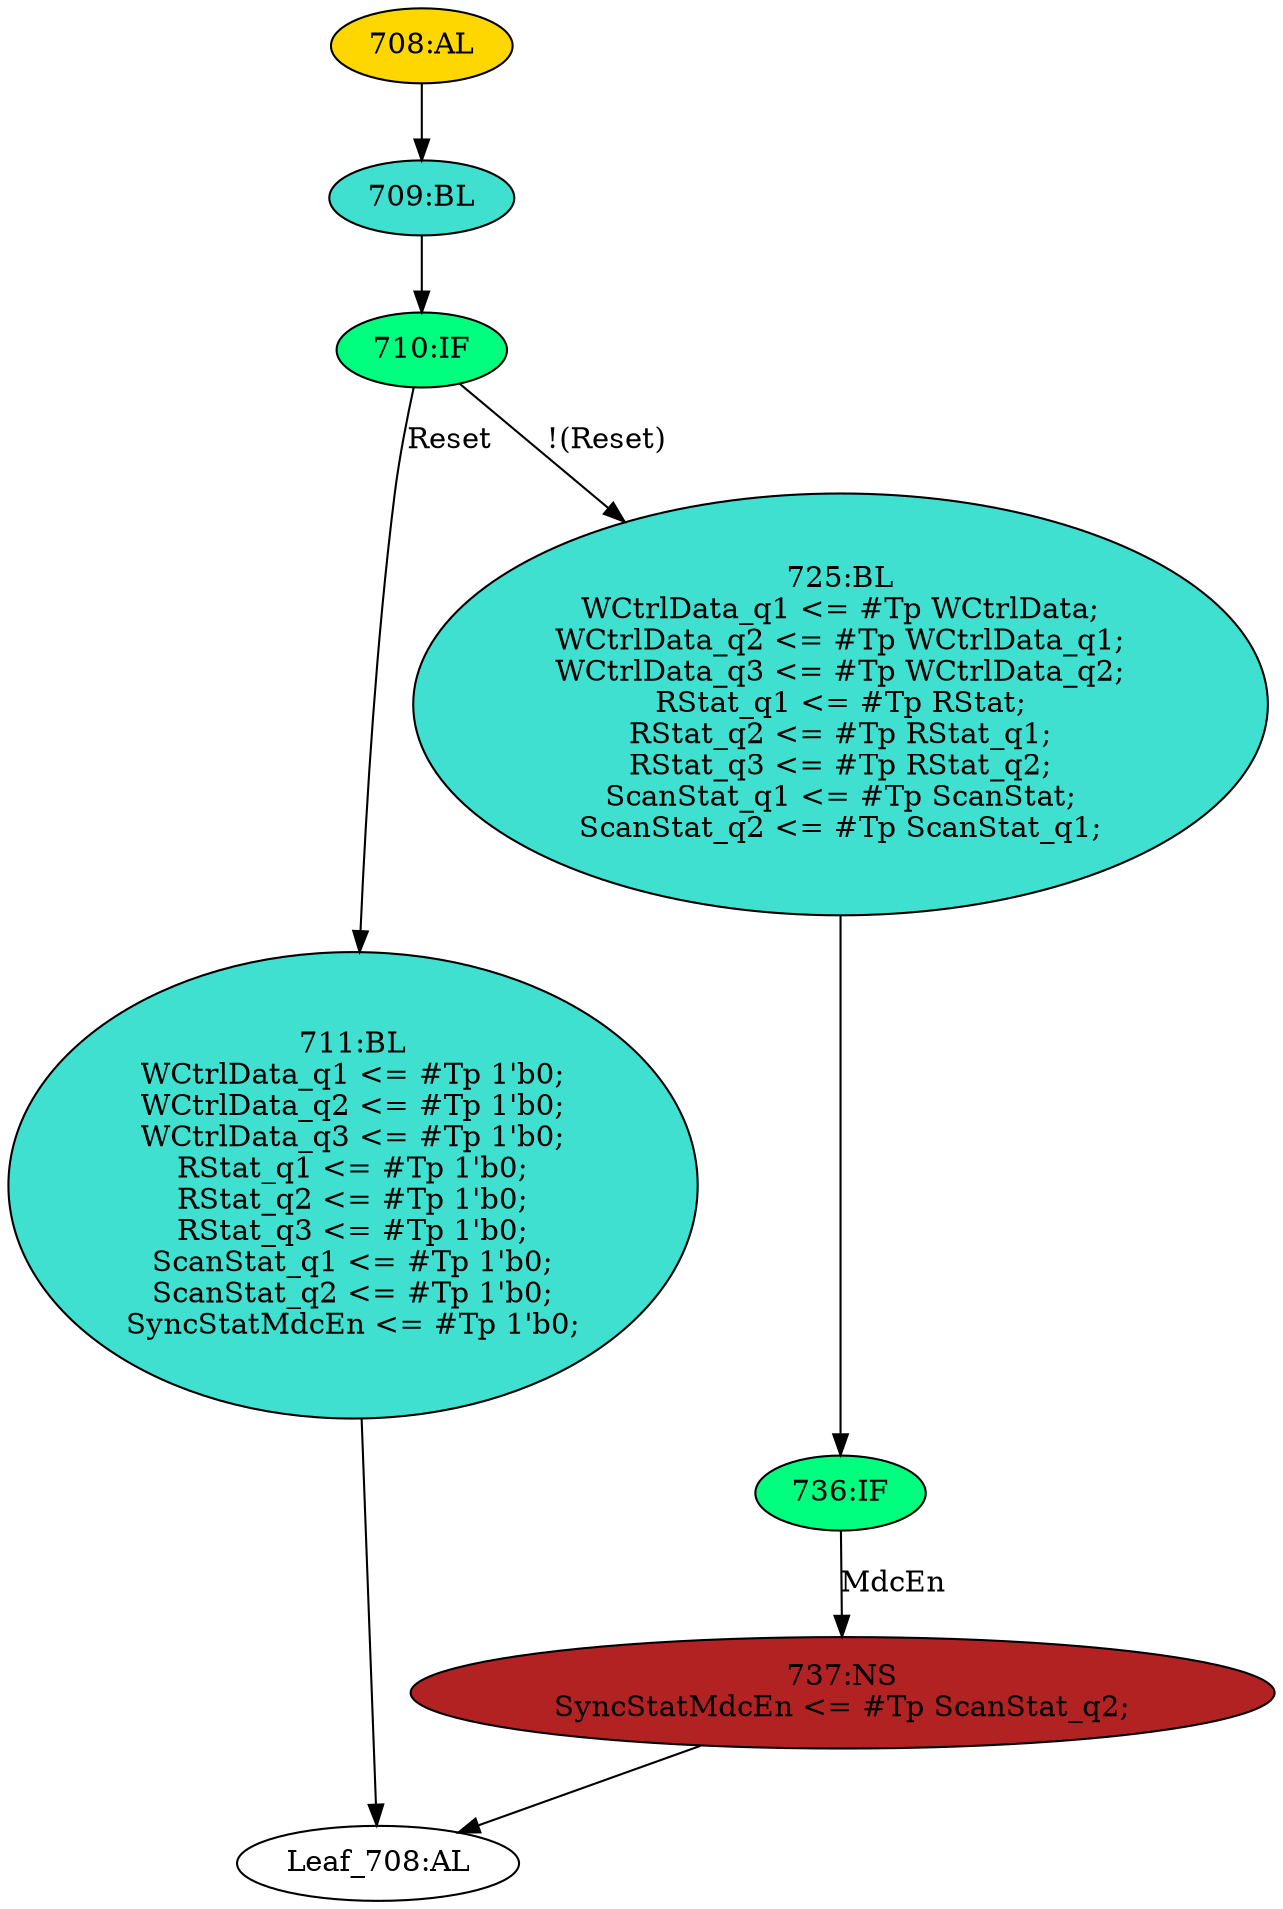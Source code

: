 strict digraph "" {
	node [label="\N"];
	"709:BL"	 [ast="<pyverilog.vparser.ast.Block object at 0x7f415540bbd0>",
		fillcolor=turquoise,
		label="709:BL",
		statements="[]",
		style=filled,
		typ=Block];
	"710:IF"	 [ast="<pyverilog.vparser.ast.IfStatement object at 0x7f415540be10>",
		fillcolor=springgreen,
		label="710:IF",
		statements="[]",
		style=filled,
		typ=IfStatement];
	"709:BL" -> "710:IF"	 [cond="[]",
		lineno=None];
	"Leaf_708:AL"	 [def_var="['RStat_q1', 'RStat_q2', 'RStat_q3', 'WCtrlData_q1', 'WCtrlData_q2', 'WCtrlData_q3', 'SyncStatMdcEn', 'ScanStat_q1', 'ScanStat_q2']",
		label="Leaf_708:AL"];
	"708:AL"	 [ast="<pyverilog.vparser.ast.Always object at 0x7f4155413310>",
		clk_sens=True,
		fillcolor=gold,
		label="708:AL",
		sens="['Clk', 'Reset']",
		statements="[]",
		style=filled,
		typ=Always,
		use_var="['Reset', 'RStat_q1', 'RStat_q2', 'WCtrlData_q1', 'WCtrlData_q2', 'RStat', 'WCtrlData', 'ScanStat', 'MdcEn', 'ScanStat_q1', 'ScanStat_\
q2']"];
	"708:AL" -> "709:BL"	 [cond="[]",
		lineno=None];
	"736:IF"	 [ast="<pyverilog.vparser.ast.IfStatement object at 0x7f4155411f10>",
		fillcolor=springgreen,
		label="736:IF",
		statements="[]",
		style=filled,
		typ=IfStatement];
	"737:NS"	 [ast="<pyverilog.vparser.ast.NonblockingSubstitution object at 0x7f4155411f90>",
		fillcolor=firebrick,
		label="737:NS
SyncStatMdcEn <= #Tp ScanStat_q2;",
		statements="[<pyverilog.vparser.ast.NonblockingSubstitution object at 0x7f4155411f90>]",
		style=filled,
		typ=NonblockingSubstitution];
	"736:IF" -> "737:NS"	 [cond="['MdcEn']",
		label=MdcEn,
		lineno=736];
	"711:BL"	 [ast="<pyverilog.vparser.ast.Block object at 0x7f4155412210>",
		fillcolor=turquoise,
		label="711:BL
WCtrlData_q1 <= #Tp 1'b0;
WCtrlData_q2 <= #Tp 1'b0;
WCtrlData_q3 <= #Tp 1'b0;
RStat_q1 <= #Tp 1'b0;
RStat_q2 <= #Tp 1'b0;
\
RStat_q3 <= #Tp 1'b0;
ScanStat_q1 <= #Tp 1'b0;
ScanStat_q2 <= #Tp 1'b0;
SyncStatMdcEn <= #Tp 1'b0;",
		statements="[<pyverilog.vparser.ast.NonblockingSubstitution object at 0x7f4155412250>, <pyverilog.vparser.ast.NonblockingSubstitution object \
at 0x7f4155412450>, <pyverilog.vparser.ast.NonblockingSubstitution object at 0x7f4155412650>, <pyverilog.vparser.ast.NonblockingSubstitution \
object at 0x7f415540b150>, <pyverilog.vparser.ast.NonblockingSubstitution object at 0x7f4155412990>, <pyverilog.vparser.ast.NonblockingSubstitution \
object at 0x7f4155412b50>, <pyverilog.vparser.ast.NonblockingSubstitution object at 0x7f4155412d10>, <pyverilog.vparser.ast.NonblockingSubstitution \
object at 0x7f4155412ed0>, <pyverilog.vparser.ast.NonblockingSubstitution object at 0x7f41554130d0>]",
		style=filled,
		typ=Block];
	"711:BL" -> "Leaf_708:AL"	 [cond="[]",
		lineno=None];
	"737:NS" -> "Leaf_708:AL"	 [cond="[]",
		lineno=None];
	"710:IF" -> "711:BL"	 [cond="['Reset']",
		label=Reset,
		lineno=710];
	"725:BL"	 [ast="<pyverilog.vparser.ast.Block object at 0x7f415540bed0>",
		fillcolor=turquoise,
		label="725:BL
WCtrlData_q1 <= #Tp WCtrlData;
WCtrlData_q2 <= #Tp WCtrlData_q1;
WCtrlData_q3 <= #Tp WCtrlData_q2;
RStat_q1 <= #Tp RStat;
\
RStat_q2 <= #Tp RStat_q1;
RStat_q3 <= #Tp RStat_q2;
ScanStat_q1 <= #Tp ScanStat;
ScanStat_q2 <= #Tp ScanStat_q1;",
		statements="[<pyverilog.vparser.ast.NonblockingSubstitution object at 0x7f415540bf10>, <pyverilog.vparser.ast.NonblockingSubstitution object \
at 0x7f41554111d0>, <pyverilog.vparser.ast.NonblockingSubstitution object at 0x7f4155411410>, <pyverilog.vparser.ast.NonblockingSubstitution \
object at 0x7f4155411650>, <pyverilog.vparser.ast.NonblockingSubstitution object at 0x7f4155411810>, <pyverilog.vparser.ast.NonblockingSubstitution \
object at 0x7f41554119d0>, <pyverilog.vparser.ast.NonblockingSubstitution object at 0x7f4155411b90>, <pyverilog.vparser.ast.NonblockingSubstitution \
object at 0x7f4155411d50>]",
		style=filled,
		typ=Block];
	"710:IF" -> "725:BL"	 [cond="['Reset']",
		label="!(Reset)",
		lineno=710];
	"725:BL" -> "736:IF"	 [cond="[]",
		lineno=None];
}
